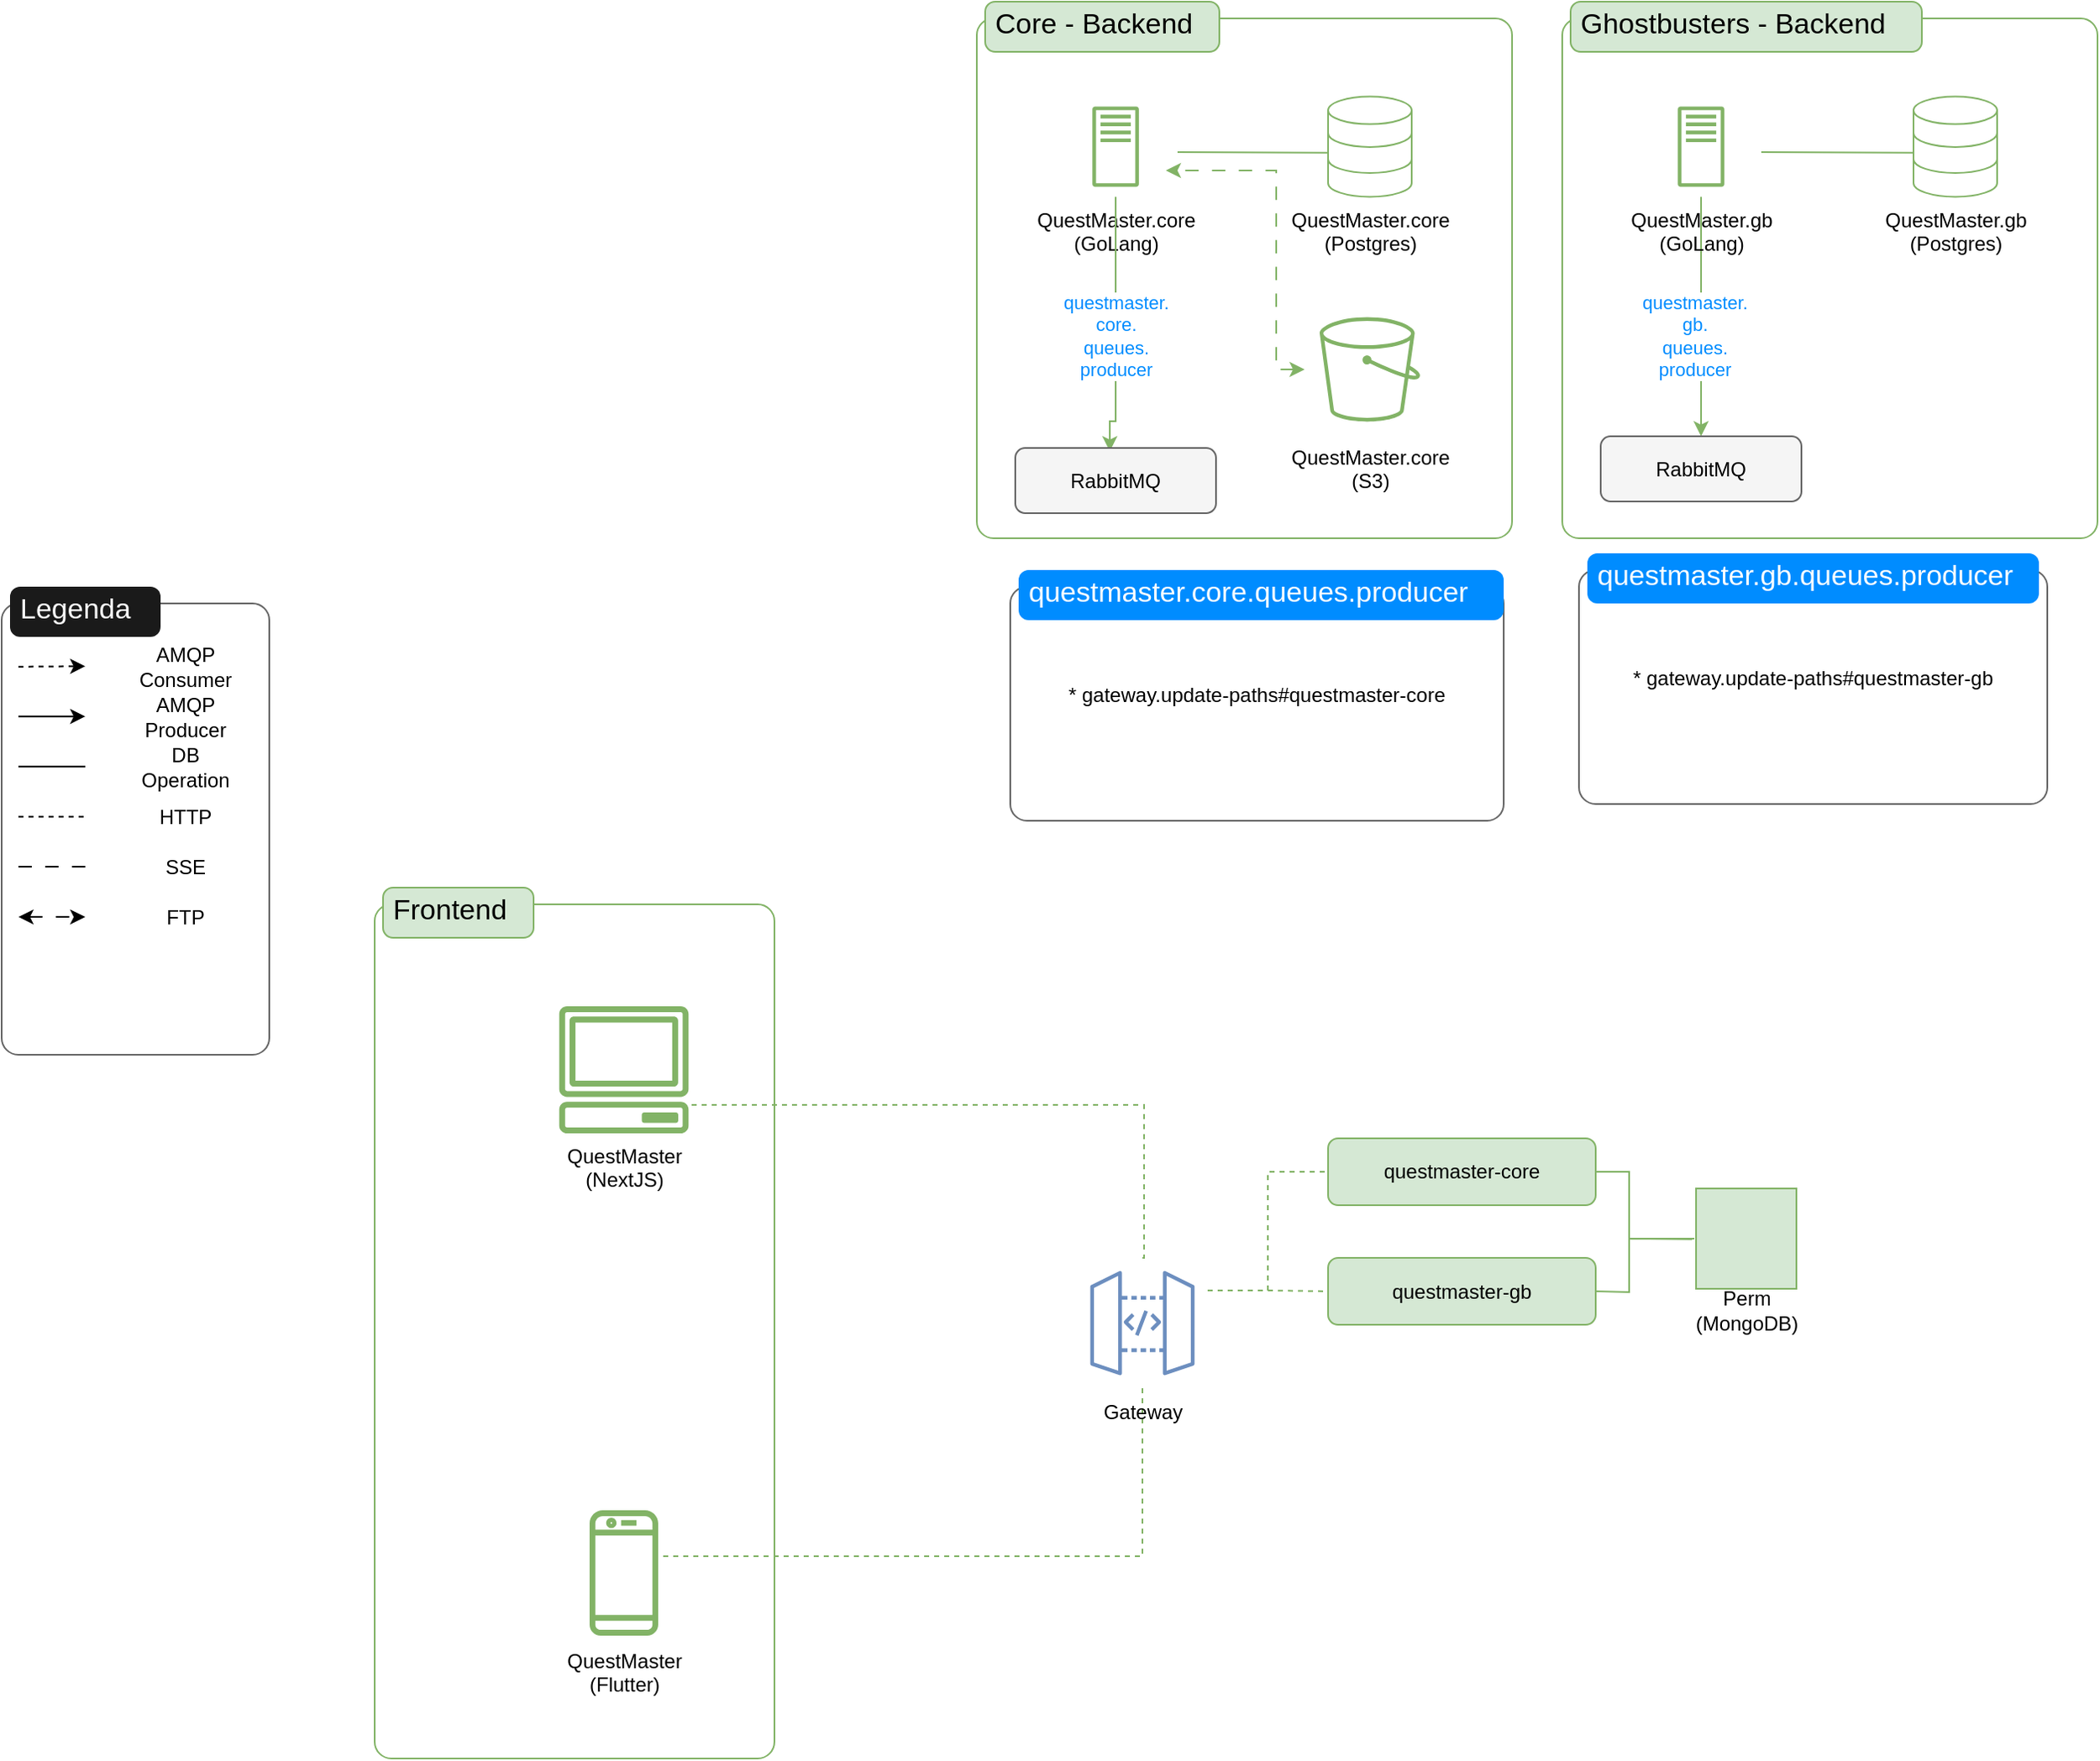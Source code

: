 <mxfile pages="5">
    <diagram name="QuestMaster" id="Zr9Mu1x7BS1uO5pi9p2t">
        <mxGraphModel dx="2041" dy="2085" grid="1" gridSize="10" guides="1" tooltips="1" connect="1" arrows="1" fold="1" page="1" pageScale="1" pageWidth="827" pageHeight="1169" math="0" shadow="0">
            <root>
                <mxCell id="0"/>
                <mxCell id="1" parent="0"/>
                <mxCell id="NDKNJlNoRjyeoKJYq4A4-3" value="" style="shape=mxgraph.mockup.containers.marginRect;rectMarginTop=10;strokeColor=#82b366;strokeWidth=1;dashed=0;rounded=1;arcSize=5;recursiveResize=0;html=1;whiteSpace=wrap;fillColor=none;" parent="1" vertex="1">
                    <mxGeometry x="-190" y="310" width="239" height="521" as="geometry"/>
                </mxCell>
                <mxCell id="NDKNJlNoRjyeoKJYq4A4-4" value="Frontend" style="shape=rect;strokeColor=#82b366;fillColor=#d5e8d4;strokeWidth=1;dashed=0;rounded=1;arcSize=20;fontSize=17;spacing=2;spacingTop=-2;align=left;autosize=1;spacingLeft=4;resizeWidth=0;resizeHeight=0;perimeter=none;html=1;whiteSpace=wrap;fontColor=#000000;" parent="NDKNJlNoRjyeoKJYq4A4-3" vertex="1">
                    <mxGeometry x="5" width="90" height="30" as="geometry"/>
                </mxCell>
                <mxCell id="NDKNJlNoRjyeoKJYq4A4-5" value="QuestMaster&lt;br&gt;(NextJS)" style="sketch=0;outlineConnect=0;fillColor=#82B366;strokeColor=#82b366;dashed=0;verticalLabelPosition=bottom;verticalAlign=top;align=center;html=1;fontSize=12;fontStyle=0;aspect=fixed;pointerEvents=1;shape=mxgraph.aws4.client;" parent="NDKNJlNoRjyeoKJYq4A4-3" vertex="1">
                    <mxGeometry x="110" y="71" width="78" height="76" as="geometry"/>
                </mxCell>
                <mxCell id="NDKNJlNoRjyeoKJYq4A4-6" value="QuestMaster&lt;br&gt;(Flutter)" style="sketch=0;outlineConnect=0;fillColor=#82B366;strokeColor=#82b366;dashed=0;verticalLabelPosition=bottom;verticalAlign=top;align=center;html=1;fontSize=12;fontStyle=0;aspect=fixed;pointerEvents=1;shape=mxgraph.aws4.mobile_client;" parent="NDKNJlNoRjyeoKJYq4A4-3" vertex="1">
                    <mxGeometry x="128.5" y="371" width="41" height="78" as="geometry"/>
                </mxCell>
                <mxCell id="NDKNJlNoRjyeoKJYq4A4-41" value="" style="shape=mxgraph.mockup.containers.marginRect;rectMarginTop=10;strokeColor=#666666;strokeWidth=1;dashed=0;rounded=1;arcSize=5;recursiveResize=0;html=1;whiteSpace=wrap;" parent="1" vertex="1">
                    <mxGeometry x="-413" y="130" width="160" height="280" as="geometry"/>
                </mxCell>
                <mxCell id="NDKNJlNoRjyeoKJYq4A4-42" value="Legenda" style="shape=rect;strokeColor=none;fillColor=#1A1A1A;strokeWidth=1;dashed=0;rounded=1;arcSize=20;fontColor=#ffffff;fontSize=17;spacing=2;spacingTop=-2;align=left;autosize=1;spacingLeft=4;resizeWidth=0;resizeHeight=0;perimeter=none;html=1;whiteSpace=wrap;" parent="NDKNJlNoRjyeoKJYq4A4-41" vertex="1">
                    <mxGeometry x="5" width="90" height="30" as="geometry"/>
                </mxCell>
                <mxCell id="NDKNJlNoRjyeoKJYq4A4-43" value="AMQP Consumer" style="text;html=1;strokeColor=none;fillColor=none;align=center;verticalAlign=middle;whiteSpace=wrap;rounded=0;" parent="NDKNJlNoRjyeoKJYq4A4-41" vertex="1">
                    <mxGeometry x="80" y="32.86" width="60" height="30" as="geometry"/>
                </mxCell>
                <mxCell id="NDKNJlNoRjyeoKJYq4A4-44" value="" style="endArrow=classic;html=1;rounded=0;endFill=1;" parent="NDKNJlNoRjyeoKJYq4A4-41" edge="1">
                    <mxGeometry width="50" height="50" relative="1" as="geometry">
                        <mxPoint x="10" y="77.58" as="sourcePoint"/>
                        <mxPoint x="50" y="77.58" as="targetPoint"/>
                    </mxGeometry>
                </mxCell>
                <mxCell id="NDKNJlNoRjyeoKJYq4A4-45" value="" style="endArrow=classic;dashed=1;html=1;rounded=0;endFill=1;" parent="NDKNJlNoRjyeoKJYq4A4-41" edge="1">
                    <mxGeometry width="50" height="50" relative="1" as="geometry">
                        <mxPoint x="10" y="47.87" as="sourcePoint"/>
                        <mxPoint x="50" y="47.58" as="targetPoint"/>
                    </mxGeometry>
                </mxCell>
                <mxCell id="NDKNJlNoRjyeoKJYq4A4-46" value="AMQP Producer" style="text;html=1;strokeColor=none;fillColor=none;align=center;verticalAlign=middle;whiteSpace=wrap;rounded=0;" parent="NDKNJlNoRjyeoKJYq4A4-41" vertex="1">
                    <mxGeometry x="80" y="62.86" width="60" height="30" as="geometry"/>
                </mxCell>
                <mxCell id="NDKNJlNoRjyeoKJYq4A4-47" value="DB Operation" style="text;html=1;strokeColor=none;fillColor=none;align=center;verticalAlign=middle;whiteSpace=wrap;rounded=0;" parent="NDKNJlNoRjyeoKJYq4A4-41" vertex="1">
                    <mxGeometry x="80" y="92.86" width="60" height="30" as="geometry"/>
                </mxCell>
                <mxCell id="NDKNJlNoRjyeoKJYq4A4-48" value="" style="endArrow=none;html=1;rounded=0;endFill=0;" parent="NDKNJlNoRjyeoKJYq4A4-41" edge="1">
                    <mxGeometry width="50" height="50" relative="1" as="geometry">
                        <mxPoint x="10" y="107.63" as="sourcePoint"/>
                        <mxPoint x="50" y="107.63" as="targetPoint"/>
                    </mxGeometry>
                </mxCell>
                <mxCell id="NDKNJlNoRjyeoKJYq4A4-49" value="HTTP" style="text;html=1;strokeColor=none;fillColor=none;align=center;verticalAlign=middle;whiteSpace=wrap;rounded=0;" parent="NDKNJlNoRjyeoKJYq4A4-41" vertex="1">
                    <mxGeometry x="80" y="122.86" width="60" height="30" as="geometry"/>
                </mxCell>
                <mxCell id="NDKNJlNoRjyeoKJYq4A4-50" value="" style="endArrow=none;html=1;rounded=0;endFill=0;dashed=1;" parent="NDKNJlNoRjyeoKJYq4A4-41" edge="1">
                    <mxGeometry width="50" height="50" relative="1" as="geometry">
                        <mxPoint x="10" y="137.64" as="sourcePoint"/>
                        <mxPoint x="50" y="137.64" as="targetPoint"/>
                    </mxGeometry>
                </mxCell>
                <mxCell id="NDKNJlNoRjyeoKJYq4A4-51" value="SSE" style="text;html=1;strokeColor=none;fillColor=none;align=center;verticalAlign=middle;whiteSpace=wrap;rounded=0;" parent="NDKNJlNoRjyeoKJYq4A4-41" vertex="1">
                    <mxGeometry x="80" y="152.86" width="60" height="30" as="geometry"/>
                </mxCell>
                <mxCell id="NDKNJlNoRjyeoKJYq4A4-52" value="" style="endArrow=none;html=1;rounded=0;endFill=0;dashed=1;dashPattern=8 8;" parent="NDKNJlNoRjyeoKJYq4A4-41" edge="1">
                    <mxGeometry width="50" height="50" relative="1" as="geometry">
                        <mxPoint x="10" y="167.56" as="sourcePoint"/>
                        <mxPoint x="50" y="167.56" as="targetPoint"/>
                    </mxGeometry>
                </mxCell>
                <mxCell id="NDKNJlNoRjyeoKJYq4A4-53" value="FTP" style="text;html=1;strokeColor=none;fillColor=none;align=center;verticalAlign=middle;whiteSpace=wrap;rounded=0;" parent="NDKNJlNoRjyeoKJYq4A4-41" vertex="1">
                    <mxGeometry x="80" y="182.86" width="60" height="30" as="geometry"/>
                </mxCell>
                <mxCell id="NDKNJlNoRjyeoKJYq4A4-54" value="" style="endArrow=classic;html=1;rounded=0;endFill=1;dashed=1;dashPattern=8 8;startArrow=classic;startFill=1;" parent="NDKNJlNoRjyeoKJYq4A4-41" edge="1">
                    <mxGeometry width="50" height="50" relative="1" as="geometry">
                        <mxPoint x="10" y="197.56" as="sourcePoint"/>
                        <mxPoint x="50" y="197.56" as="targetPoint"/>
                    </mxGeometry>
                </mxCell>
                <mxCell id="NDKNJlNoRjyeoKJYq4A4-56" style="edgeStyle=orthogonalEdgeStyle;rounded=0;orthogonalLoop=1;jettySize=auto;html=1;exitX=0.5;exitY=1;exitDx=0;exitDy=0;exitPerimeter=0;endArrow=none;endFill=0;dashed=1;fillColor=#d5e8d4;strokeColor=#82b366;" parent="1" source="NDKNJlNoRjyeoKJYq4A4-14" target="NDKNJlNoRjyeoKJYq4A4-6" edge="1">
                    <mxGeometry relative="1" as="geometry">
                        <Array as="points">
                            <mxPoint x="269" y="710"/>
                        </Array>
                    </mxGeometry>
                </mxCell>
                <mxCell id="NDKNJlNoRjyeoKJYq4A4-57" style="edgeStyle=orthogonalEdgeStyle;rounded=0;orthogonalLoop=1;jettySize=auto;html=1;exitX=0.5;exitY=0;exitDx=0;exitDy=0;exitPerimeter=0;endArrow=none;endFill=0;dashed=1;fillColor=#d5e8d4;strokeColor=#82b366;" parent="1" source="NDKNJlNoRjyeoKJYq4A4-14" target="NDKNJlNoRjyeoKJYq4A4-5" edge="1">
                    <mxGeometry relative="1" as="geometry">
                        <Array as="points">
                            <mxPoint x="270" y="532"/>
                            <mxPoint x="270" y="440"/>
                        </Array>
                    </mxGeometry>
                </mxCell>
                <mxCell id="NDKNJlNoRjyeoKJYq4A4-58" value="&lt;font style=&quot;font-size: 12px;&quot;&gt;* gateway.update-paths#questmaster-core&lt;/font&gt;&lt;span style=&quot;background-color: rgb(255, 255, 255);&quot;&gt;&lt;br&gt;&lt;/span&gt;" style="shape=mxgraph.mockup.containers.marginRect;rectMarginTop=10;strokeColor=#666666;strokeWidth=1;dashed=0;rounded=1;arcSize=5;recursiveResize=0;html=1;whiteSpace=wrap;" parent="1" vertex="1">
                    <mxGeometry x="190" y="120" width="295" height="150" as="geometry"/>
                </mxCell>
                <mxCell id="NDKNJlNoRjyeoKJYq4A4-59" value="questmaster.core.queues.producer" style="shape=rect;strokeColor=none;fillColor=#008cff;strokeWidth=1;dashed=0;rounded=1;arcSize=20;fontColor=#ffffff;fontSize=17;spacing=2;spacingTop=-2;align=left;autosize=1;spacingLeft=4;resizeWidth=0;resizeHeight=0;perimeter=none;html=1;whiteSpace=wrap;" parent="NDKNJlNoRjyeoKJYq4A4-58" vertex="1">
                    <mxGeometry x="5" width="290" height="30" as="geometry"/>
                </mxCell>
                <mxCell id="NDKNJlNoRjyeoKJYq4A4-15" value="" style="shape=mxgraph.mockup.containers.marginRect;rectMarginTop=10;strokeColor=#82B366;strokeWidth=1;dashed=0;rounded=1;arcSize=5;recursiveResize=0;html=1;whiteSpace=wrap;fillColor=none;" parent="1" vertex="1">
                    <mxGeometry x="170" y="-220" width="320" height="321" as="geometry"/>
                </mxCell>
                <mxCell id="NDKNJlNoRjyeoKJYq4A4-16" value="&lt;font color=&quot;#000000&quot;&gt;Core - Backend&lt;/font&gt;" style="shape=rect;strokeColor=#82b366;fillColor=#d5e8d4;strokeWidth=1;dashed=0;rounded=1;arcSize=20;fontSize=17;spacing=2;spacingTop=-2;align=left;autosize=1;spacingLeft=4;resizeWidth=0;resizeHeight=0;perimeter=none;html=1;whiteSpace=wrap;" parent="NDKNJlNoRjyeoKJYq4A4-15" vertex="1">
                    <mxGeometry x="5" width="140" height="30" as="geometry"/>
                </mxCell>
                <mxCell id="NDKNJlNoRjyeoKJYq4A4-17" value="QuestMaster.core&lt;br&gt;(GoLang)" style="sketch=0;outlineConnect=0;strokeColor=#82b366;fillColor=none;dashed=0;verticalLabelPosition=bottom;verticalAlign=top;align=center;html=1;fontSize=12;fontStyle=0;aspect=fixed;shape=mxgraph.aws4.resourceIcon;resIcon=mxgraph.aws4.traditional_server;" parent="NDKNJlNoRjyeoKJYq4A4-15" vertex="1">
                    <mxGeometry x="53" y="56.75" width="60" height="60" as="geometry"/>
                </mxCell>
                <mxCell id="NDKNJlNoRjyeoKJYq4A4-18" value="&lt;span style=&quot;&quot;&gt;QuestMaster.core&lt;br&gt;(Postgres)&lt;/span&gt;" style="html=1;verticalLabelPosition=bottom;align=center;labelBackgroundColor=none;verticalAlign=top;strokeWidth=1;strokeColor=#82b366;shadow=0;dashed=0;shape=mxgraph.ios7.icons.data;fillColor=none;" parent="NDKNJlNoRjyeoKJYq4A4-15" vertex="1">
                    <mxGeometry x="210" y="56.75" width="50" height="60" as="geometry"/>
                </mxCell>
                <mxCell id="NDKNJlNoRjyeoKJYq4A4-19" value="" style="endArrow=none;html=1;rounded=0;entryX=-0.006;entryY=0.561;entryDx=0;entryDy=0;entryPerimeter=0;strokeColor=#82B366;endFill=0;" parent="NDKNJlNoRjyeoKJYq4A4-15" target="NDKNJlNoRjyeoKJYq4A4-18" edge="1">
                    <mxGeometry width="50" height="50" relative="1" as="geometry">
                        <mxPoint x="120" y="90" as="sourcePoint"/>
                        <mxPoint x="-190" y="-89.25" as="targetPoint"/>
                    </mxGeometry>
                </mxCell>
                <mxCell id="NDKNJlNoRjyeoKJYq4A4-20" style="edgeStyle=orthogonalEdgeStyle;rounded=0;orthogonalLoop=1;jettySize=auto;html=1;startArrow=classic;startFill=1;endArrow=none;endFill=0;fillColor=#d5e8d4;strokeColor=#82b366;exitX=0.471;exitY=0.051;exitDx=0;exitDy=0;exitPerimeter=0;labelBackgroundColor=none;" parent="NDKNJlNoRjyeoKJYq4A4-15" source="NDKNJlNoRjyeoKJYq4A4-24" target="NDKNJlNoRjyeoKJYq4A4-17" edge="1">
                    <mxGeometry relative="1" as="geometry">
                        <Array as="points">
                            <mxPoint x="80" y="251"/>
                            <mxPoint x="83" y="251"/>
                        </Array>
                        <mxPoint x="79" y="261" as="sourcePoint"/>
                    </mxGeometry>
                </mxCell>
                <mxCell id="NDKNJlNoRjyeoKJYq4A4-21" value="questmaster.&lt;br&gt;core.&lt;br&gt;queues.&lt;br&gt;producer" style="edgeLabel;html=1;align=center;verticalAlign=middle;resizable=0;points=[];fontColor=#008CFF;" parent="NDKNJlNoRjyeoKJYq4A4-20" vertex="1" connectable="0">
                    <mxGeometry x="-0.206" y="1" relative="1" as="geometry">
                        <mxPoint x="1" y="-11" as="offset"/>
                    </mxGeometry>
                </mxCell>
                <mxCell id="NDKNJlNoRjyeoKJYq4A4-24" value="&lt;font&gt;RabbitMQ&lt;/font&gt;" style="rounded=1;whiteSpace=wrap;html=1;fillColor=#f5f5f5;fontColor=#000000;strokeColor=#666666;" parent="NDKNJlNoRjyeoKJYq4A4-15" vertex="1">
                    <mxGeometry x="23" y="267" width="120" height="39" as="geometry"/>
                </mxCell>
                <mxCell id="NDKNJlNoRjyeoKJYq4A4-25" style="edgeStyle=orthogonalEdgeStyle;rounded=0;orthogonalLoop=1;jettySize=auto;html=1;exitX=0;exitY=0.5;exitDx=0;exitDy=0;exitPerimeter=0;endArrow=classic;endFill=1;dashed=1;dashPattern=8 8;fillColor=#d5e8d4;strokeColor=#82b366;startArrow=classic;startFill=1;" parent="NDKNJlNoRjyeoKJYq4A4-15" source="NDKNJlNoRjyeoKJYq4A4-26" target="NDKNJlNoRjyeoKJYq4A4-17" edge="1">
                    <mxGeometry relative="1" as="geometry">
                        <Array as="points">
                            <mxPoint x="179" y="220"/>
                            <mxPoint x="179" y="101"/>
                        </Array>
                    </mxGeometry>
                </mxCell>
                <mxCell id="NDKNJlNoRjyeoKJYq4A4-26" value="QuestMaster.core&lt;br&gt;(S3)" style="sketch=0;points=[[0,0,0],[0.25,0,0],[0.5,0,0],[0.75,0,0],[1,0,0],[0,1,0],[0.25,1,0],[0.5,1,0],[0.75,1,0],[1,1,0],[0,0.25,0],[0,0.5,0],[0,0.75,0],[1,0.25,0],[1,0.5,0],[1,0.75,0]];outlineConnect=0;gradientDirection=north;fillColor=none;strokeColor=#82b366;dashed=0;verticalLabelPosition=bottom;verticalAlign=top;align=center;html=1;fontSize=12;fontStyle=0;aspect=fixed;shape=mxgraph.aws4.resourceIcon;resIcon=mxgraph.aws4.s3;" parent="NDKNJlNoRjyeoKJYq4A4-15" vertex="1">
                    <mxGeometry x="196" y="181" width="78" height="78" as="geometry"/>
                </mxCell>
                <mxCell id="NDKNJlNoRjyeoKJYq4A4-36" value="" style="shape=mxgraph.mockup.containers.marginRect;rectMarginTop=10;strokeColor=#82b366;strokeWidth=1;dashed=0;rounded=1;arcSize=5;recursiveResize=0;html=1;whiteSpace=wrap;fillColor=none;fontColor=#000000;" parent="1" vertex="1">
                    <mxGeometry x="520" y="-220" width="320" height="321" as="geometry"/>
                </mxCell>
                <mxCell id="NDKNJlNoRjyeoKJYq4A4-37" value="&lt;font color=&quot;#000000&quot;&gt;Ghostbusters - Backend&lt;/font&gt;" style="shape=rect;strokeColor=#82b366;fillColor=#d5e8d4;strokeWidth=1;dashed=0;rounded=1;arcSize=20;fontSize=17;spacing=2;spacingTop=-2;align=left;autosize=1;spacingLeft=4;resizeWidth=0;resizeHeight=0;perimeter=none;html=1;whiteSpace=wrap;" parent="NDKNJlNoRjyeoKJYq4A4-36" vertex="1">
                    <mxGeometry x="5" width="210" height="30" as="geometry"/>
                </mxCell>
                <mxCell id="2AUHlmePdOUDf5InrmAv-10" style="edgeStyle=orthogonalEdgeStyle;rounded=0;orthogonalLoop=1;jettySize=auto;html=1;entryX=0.5;entryY=0;entryDx=0;entryDy=0;fillColor=#d5e8d4;strokeColor=#82b366;labelBackgroundColor=none;" parent="NDKNJlNoRjyeoKJYq4A4-36" source="NDKNJlNoRjyeoKJYq4A4-38" target="2AUHlmePdOUDf5InrmAv-9" edge="1">
                    <mxGeometry relative="1" as="geometry"/>
                </mxCell>
                <mxCell id="NDKNJlNoRjyeoKJYq4A4-38" value="QuestMaster.gb&lt;br&gt;(GoLang)" style="sketch=0;outlineConnect=0;strokeColor=#82b366;fillColor=none;dashed=0;verticalLabelPosition=bottom;verticalAlign=top;align=center;html=1;fontSize=12;fontStyle=0;aspect=fixed;shape=mxgraph.aws4.resourceIcon;resIcon=mxgraph.aws4.traditional_server;" parent="NDKNJlNoRjyeoKJYq4A4-36" vertex="1">
                    <mxGeometry x="53" y="56.75" width="60" height="60" as="geometry"/>
                </mxCell>
                <mxCell id="NDKNJlNoRjyeoKJYq4A4-39" value="QuestMaster.gb&lt;br&gt;(Postgres)" style="html=1;verticalLabelPosition=bottom;align=center;labelBackgroundColor=none;verticalAlign=top;strokeWidth=1;strokeColor=#82b366;shadow=0;dashed=0;shape=mxgraph.ios7.icons.data;fillColor=none;" parent="NDKNJlNoRjyeoKJYq4A4-36" vertex="1">
                    <mxGeometry x="210" y="56.75" width="50" height="60" as="geometry"/>
                </mxCell>
                <mxCell id="NDKNJlNoRjyeoKJYq4A4-40" value="" style="endArrow=none;html=1;rounded=0;entryX=-0.006;entryY=0.561;entryDx=0;entryDy=0;entryPerimeter=0;strokeColor=#82B366;endFill=0;" parent="NDKNJlNoRjyeoKJYq4A4-36" target="NDKNJlNoRjyeoKJYq4A4-39" edge="1">
                    <mxGeometry width="50" height="50" relative="1" as="geometry">
                        <mxPoint x="119" y="90" as="sourcePoint"/>
                        <mxPoint x="-190" y="-89.25" as="targetPoint"/>
                    </mxGeometry>
                </mxCell>
                <mxCell id="2AUHlmePdOUDf5InrmAv-9" value="&lt;font&gt;RabbitMQ&lt;/font&gt;" style="rounded=1;whiteSpace=wrap;html=1;fillColor=#f5f5f5;labelBackgroundColor=none;fontColor=#000000;strokeColor=#666666;" parent="NDKNJlNoRjyeoKJYq4A4-36" vertex="1">
                    <mxGeometry x="23" y="260" width="120" height="39" as="geometry"/>
                </mxCell>
                <mxCell id="2AUHlmePdOUDf5InrmAv-11" value="questmaster.&lt;br&gt;gb.&lt;br&gt;queues.&lt;br&gt;producer" style="edgeLabel;html=1;align=center;verticalAlign=middle;resizable=0;points=[];fontColor=#008CFF;" parent="NDKNJlNoRjyeoKJYq4A4-36" vertex="1" connectable="0">
                    <mxGeometry x="89.997" y="189.998" as="geometry">
                        <mxPoint x="-11" y="10" as="offset"/>
                    </mxGeometry>
                </mxCell>
                <mxCell id="NDKNJlNoRjyeoKJYq4A4-14" value="Gateway" style="sketch=0;points=[[0,0,0],[0.25,0,0],[0.5,0,0],[0.75,0,0],[1,0,0],[0,1,0],[0.25,1,0],[0.5,1,0],[0.75,1,0],[1,1,0],[0,0.25,0],[0,0.5,0],[0,0.75,0],[1,0.25,0],[1,0.5,0],[1,0.75,0]];outlineConnect=0;gradientDirection=north;fillColor=none;strokeColor=#6c8ebf;dashed=0;verticalLabelPosition=bottom;verticalAlign=top;align=center;html=1;fontSize=12;fontStyle=0;aspect=fixed;shape=mxgraph.aws4.resourceIcon;resIcon=mxgraph.aws4.api_gateway;" parent="1" vertex="1">
                    <mxGeometry x="230" y="531.5" width="78" height="78" as="geometry"/>
                </mxCell>
                <mxCell id="2AUHlmePdOUDf5InrmAv-1" value="&lt;font&gt;questmaster-core&lt;/font&gt;" style="rounded=1;whiteSpace=wrap;html=1;fillColor=#d5e8d4;strokeColor=#82b366;fontColor=#000000;" parent="1" vertex="1">
                    <mxGeometry x="380" y="460" width="160" height="40" as="geometry"/>
                </mxCell>
                <mxCell id="2AUHlmePdOUDf5InrmAv-2" value="&lt;font&gt;questmaster-gb&lt;/font&gt;" style="rounded=1;whiteSpace=wrap;html=1;fillColor=#d5e8d4;strokeColor=#82b366;fontColor=#000000;" parent="1" vertex="1">
                    <mxGeometry x="380" y="531.5" width="160" height="40" as="geometry"/>
                </mxCell>
                <mxCell id="2AUHlmePdOUDf5InrmAv-5" style="edgeStyle=orthogonalEdgeStyle;rounded=0;orthogonalLoop=1;jettySize=auto;html=1;exitX=1;exitY=0.25;exitDx=0;exitDy=0;exitPerimeter=0;entryX=0;entryY=0.5;entryDx=0;entryDy=0;endArrow=none;endFill=0;dashed=1;fillColor=#d5e8d4;strokeColor=#82b366;" parent="1" source="NDKNJlNoRjyeoKJYq4A4-14" target="2AUHlmePdOUDf5InrmAv-2" edge="1">
                    <mxGeometry relative="1" as="geometry">
                        <mxPoint x="318" y="600" as="sourcePoint"/>
                        <mxPoint x="390" y="660" as="targetPoint"/>
                    </mxGeometry>
                </mxCell>
                <mxCell id="2AUHlmePdOUDf5InrmAv-6" style="edgeStyle=orthogonalEdgeStyle;rounded=0;orthogonalLoop=1;jettySize=auto;html=1;exitX=1;exitY=0.25;exitDx=0;exitDy=0;exitPerimeter=0;entryX=0;entryY=0.5;entryDx=0;entryDy=0;endArrow=none;endFill=0;dashed=1;fillColor=#d5e8d4;strokeColor=#82b366;" parent="1" source="NDKNJlNoRjyeoKJYq4A4-14" target="2AUHlmePdOUDf5InrmAv-1" edge="1">
                    <mxGeometry relative="1" as="geometry">
                        <mxPoint x="290" y="480" as="sourcePoint"/>
                        <mxPoint x="362" y="540" as="targetPoint"/>
                    </mxGeometry>
                </mxCell>
                <mxCell id="2AUHlmePdOUDf5InrmAv-12" value="&lt;font style=&quot;font-size: 12px;&quot;&gt;* gateway.update-paths#questmaster-gb&lt;/font&gt;&lt;span style=&quot;background-color: rgb(255, 255, 255);&quot;&gt;&lt;br&gt;&lt;/span&gt;" style="shape=mxgraph.mockup.containers.marginRect;rectMarginTop=10;strokeColor=#666666;strokeWidth=1;dashed=0;rounded=1;arcSize=5;recursiveResize=0;html=1;whiteSpace=wrap;" parent="1" vertex="1">
                    <mxGeometry x="530" y="110" width="280" height="150" as="geometry"/>
                </mxCell>
                <mxCell id="2AUHlmePdOUDf5InrmAv-13" value="questmaster.gb.queues.producer" style="shape=rect;strokeColor=none;fillColor=#008cff;strokeWidth=1;dashed=0;rounded=1;arcSize=20;fontColor=#ffffff;fontSize=17;spacing=2;spacingTop=-2;align=left;autosize=1;spacingLeft=4;resizeWidth=0;resizeHeight=0;perimeter=none;html=1;whiteSpace=wrap;" parent="2AUHlmePdOUDf5InrmAv-12" vertex="1">
                    <mxGeometry x="5" width="270" height="30" as="geometry"/>
                </mxCell>
                <mxCell id="2" value="&lt;div&gt;&lt;br&gt;&lt;/div&gt;" style="points=[];aspect=fixed;html=1;align=center;shadow=0;dashed=0;fillColor=#d5e8d4;strokeColor=#82b366;shape=mxgraph.alibaba_cloud.mongodb;" vertex="1" parent="1">
                    <mxGeometry x="600" y="490" width="60" height="60" as="geometry"/>
                </mxCell>
                <mxCell id="5" value="" style="endArrow=none;html=1;rounded=0;entryX=-0.017;entryY=0.5;entryDx=0;entryDy=0;entryPerimeter=0;strokeColor=#82B366;endFill=0;exitX=1;exitY=0.5;exitDx=0;exitDy=0;" edge="1" parent="1" source="2AUHlmePdOUDf5InrmAv-1" target="2">
                    <mxGeometry width="50" height="50" relative="1" as="geometry">
                        <mxPoint x="520" y="500" as="sourcePoint"/>
                        <mxPoint x="610" y="500" as="targetPoint"/>
                        <Array as="points">
                            <mxPoint x="560" y="480"/>
                            <mxPoint x="560" y="520"/>
                        </Array>
                    </mxGeometry>
                </mxCell>
                <mxCell id="6" value="Perm&lt;br&gt;(MongoDB)" style="text;html=1;align=center;verticalAlign=middle;resizable=0;points=[];autosize=1;strokeColor=none;fillColor=none;" vertex="1" parent="1">
                    <mxGeometry x="590" y="543" width="80" height="40" as="geometry"/>
                </mxCell>
                <mxCell id="7" value="" style="endArrow=none;html=1;rounded=0;entryX=-0.039;entryY=0.506;entryDx=0;entryDy=0;entryPerimeter=0;strokeColor=#82B366;endFill=0;exitX=1;exitY=0.5;exitDx=0;exitDy=0;" edge="1" parent="1" source="2AUHlmePdOUDf5InrmAv-2" target="2">
                    <mxGeometry width="50" height="50" relative="1" as="geometry">
                        <mxPoint x="550" y="490" as="sourcePoint"/>
                        <mxPoint x="609" y="530" as="targetPoint"/>
                        <Array as="points">
                            <mxPoint x="560" y="552"/>
                            <mxPoint x="560" y="520"/>
                        </Array>
                    </mxGeometry>
                </mxCell>
            </root>
        </mxGraphModel>
    </diagram>
    <diagram id="7vMCxM0FD99wKMKeCapM" name="Architecture">
        <mxGraphModel dx="1859" dy="1559" grid="1" gridSize="10" guides="1" tooltips="1" connect="1" arrows="1" fold="1" page="1" pageScale="1" pageWidth="827" pageHeight="1169" math="0" shadow="0">
            <root>
                <mxCell id="0"/>
                <mxCell id="1" parent="0"/>
                <mxCell id="BPYx0bBdcd-dDfbh-tsO-1" value="" style="shape=mxgraph.mockup.containers.marginRect;rectMarginTop=10;strokeColor=#6c8ebf;strokeWidth=1;dashed=0;rounded=1;arcSize=5;recursiveResize=0;html=1;whiteSpace=wrap;fillColor=none;fontColor=#000000;" parent="1" vertex="1">
                    <mxGeometry x="-310" y="-480" width="490" height="160" as="geometry"/>
                </mxCell>
                <mxCell id="BPYx0bBdcd-dDfbh-tsO-2" value="Gateway" style="shape=rect;strokeColor=#6c8ebf;fillColor=#dae8fc;strokeWidth=1;dashed=0;rounded=1;arcSize=20;fontSize=17;spacing=2;spacingTop=-2;align=left;autosize=1;spacingLeft=4;resizeWidth=0;resizeHeight=0;perimeter=none;html=1;whiteSpace=wrap;fontColor=#000000;" parent="BPYx0bBdcd-dDfbh-tsO-1" vertex="1">
                    <mxGeometry x="5" width="90" height="30" as="geometry"/>
                </mxCell>
                <mxCell id="BPYx0bBdcd-dDfbh-tsO-3" style="edgeStyle=orthogonalEdgeStyle;rounded=0;orthogonalLoop=1;jettySize=auto;html=1;dashed=1;fillColor=#dae8fc;strokeColor=#6c8ebf;endArrow=none;endFill=0;" parent="BPYx0bBdcd-dDfbh-tsO-1" source="BPYx0bBdcd-dDfbh-tsO-4" target="BPYx0bBdcd-dDfbh-tsO-7" edge="1">
                    <mxGeometry relative="1" as="geometry"/>
                </mxCell>
                <mxCell id="BPYx0bBdcd-dDfbh-tsO-4" value="Gateway&lt;br&gt;(Spring Cloud)" style="sketch=0;outlineConnect=0;strokeColor=#6c8ebf;fillColor=none;dashed=0;verticalLabelPosition=bottom;verticalAlign=top;align=center;html=1;fontSize=12;fontStyle=0;aspect=fixed;shape=mxgraph.aws4.resourceIcon;resIcon=mxgraph.aws4.traditional_server;" parent="BPYx0bBdcd-dDfbh-tsO-1" vertex="1">
                    <mxGeometry x="220" y="39.38" width="60" height="60" as="geometry"/>
                </mxCell>
                <mxCell id="BPYx0bBdcd-dDfbh-tsO-5" value="Gateway&lt;br&gt;(MongoDB)" style="html=1;verticalLabelPosition=bottom;align=center;labelBackgroundColor=none;verticalAlign=top;strokeWidth=1;strokeColor=#6c8ebf;shadow=0;dashed=0;shape=mxgraph.ios7.icons.data;fillColor=none;" parent="BPYx0bBdcd-dDfbh-tsO-1" vertex="1">
                    <mxGeometry x="377" y="39.38" width="50" height="60" as="geometry"/>
                </mxCell>
                <mxCell id="BPYx0bBdcd-dDfbh-tsO-6" value="" style="endArrow=none;html=1;rounded=0;entryX=-0.006;entryY=0.561;entryDx=0;entryDy=0;entryPerimeter=0;strokeColor=#6c8ebf;endFill=0;fillColor=#dae8fc;" parent="BPYx0bBdcd-dDfbh-tsO-1" source="BPYx0bBdcd-dDfbh-tsO-4" target="BPYx0bBdcd-dDfbh-tsO-5" edge="1">
                    <mxGeometry width="50" height="50" relative="1" as="geometry">
                        <mxPoint x="119" y="90" as="sourcePoint"/>
                        <mxPoint x="-190" y="-89.25" as="targetPoint"/>
                    </mxGeometry>
                </mxCell>
                <mxCell id="BPYx0bBdcd-dDfbh-tsO-7" value="&lt;font&gt;Auth&lt;/font&gt;" style="rounded=1;whiteSpace=wrap;html=1;fillColor=#f8cecc;strokeColor=#b85450;fontColor=#000000;" parent="BPYx0bBdcd-dDfbh-tsO-1" vertex="1">
                    <mxGeometry x="30" y="59.38" width="160" height="40" as="geometry"/>
                </mxCell>
                <mxCell id="LJt8tY1Ed8zg2MhZz7pU-1" value="" style="shape=mxgraph.mockup.containers.marginRect;rectMarginTop=10;strokeColor=#666666;strokeWidth=1;dashed=0;rounded=1;arcSize=5;recursiveResize=0;html=1;whiteSpace=wrap;" parent="1" vertex="1">
                    <mxGeometry x="20" y="-700" width="160" height="200" as="geometry"/>
                </mxCell>
                <mxCell id="LJt8tY1Ed8zg2MhZz7pU-2" value="Legenda" style="shape=rect;strokeColor=none;fillColor=#1A1A1A;strokeWidth=1;dashed=0;rounded=1;arcSize=20;fontColor=#ffffff;fontSize=17;spacing=2;spacingTop=-2;align=left;autosize=1;spacingLeft=4;resizeWidth=0;resizeHeight=0;perimeter=none;html=1;whiteSpace=wrap;" parent="LJt8tY1Ed8zg2MhZz7pU-1" vertex="1">
                    <mxGeometry x="5" width="90" height="30" as="geometry"/>
                </mxCell>
                <mxCell id="LJt8tY1Ed8zg2MhZz7pU-3" value="HTTP" style="text;html=1;strokeColor=none;fillColor=none;align=center;verticalAlign=middle;whiteSpace=wrap;rounded=0;" parent="LJt8tY1Ed8zg2MhZz7pU-1" vertex="1">
                    <mxGeometry x="80" y="32.86" width="60" height="30" as="geometry"/>
                </mxCell>
                <mxCell id="LJt8tY1Ed8zg2MhZz7pU-4" value="" style="endArrow=none;dashed=1;html=1;rounded=0;endFill=0;" parent="LJt8tY1Ed8zg2MhZz7pU-1" edge="1">
                    <mxGeometry width="50" height="50" relative="1" as="geometry">
                        <mxPoint x="10" y="47.87" as="sourcePoint"/>
                        <mxPoint x="50" y="47.58" as="targetPoint"/>
                    </mxGeometry>
                </mxCell>
                <mxCell id="LJt8tY1Ed8zg2MhZz7pU-5" value="AMQP Consumer" style="text;html=1;strokeColor=none;fillColor=none;align=center;verticalAlign=middle;whiteSpace=wrap;rounded=0;" parent="LJt8tY1Ed8zg2MhZz7pU-1" vertex="1">
                    <mxGeometry x="81" y="62.86" width="59" height="30" as="geometry"/>
                </mxCell>
                <mxCell id="LJt8tY1Ed8zg2MhZz7pU-7" value="" style="endArrow=classic;dashed=1;html=1;rounded=0;endFill=1;" parent="LJt8tY1Ed8zg2MhZz7pU-1" edge="1">
                    <mxGeometry width="50" height="50" relative="1" as="geometry">
                        <mxPoint x="10" y="77.87" as="sourcePoint"/>
                        <mxPoint x="50" y="77.58" as="targetPoint"/>
                    </mxGeometry>
                </mxCell>
                <mxCell id="LJt8tY1Ed8zg2MhZz7pU-9" value="DB Operation" style="text;html=1;strokeColor=none;fillColor=none;align=center;verticalAlign=middle;whiteSpace=wrap;rounded=0;" parent="LJt8tY1Ed8zg2MhZz7pU-1" vertex="1">
                    <mxGeometry x="80" y="100.0" width="60" height="30" as="geometry"/>
                </mxCell>
                <mxCell id="LJt8tY1Ed8zg2MhZz7pU-10" value="" style="endArrow=none;html=1;rounded=0;endFill=0;" parent="LJt8tY1Ed8zg2MhZz7pU-1" edge="1">
                    <mxGeometry width="50" height="50" relative="1" as="geometry">
                        <mxPoint x="10" y="114.77" as="sourcePoint"/>
                        <mxPoint x="50" y="114.77" as="targetPoint"/>
                    </mxGeometry>
                </mxCell>
                <mxCell id="-nVI5PCrwNvzI0b6BlUl-1" value="&lt;span style=&quot;font-size: 12px; text-wrap: wrap;&quot;&gt;gateway.consumer.queues&lt;/span&gt;" style="edgeLabel;html=1;align=center;verticalAlign=middle;resizable=0;points=[];fontColor=#008CFF;" parent="1" vertex="1" connectable="0">
                    <mxGeometry x="51.997" y="-290.002" as="geometry"/>
                </mxCell>
                <mxCell id="-nVI5PCrwNvzI0b6BlUl-2" value="&lt;font&gt;RabbitMQ&lt;/font&gt;" style="rounded=1;whiteSpace=wrap;html=1;fillColor=#f5f5f5;labelBackgroundColor=none;fontColor=#000000;strokeColor=#666666;" parent="1" vertex="1">
                    <mxGeometry x="-8" y="-240" width="120" height="39" as="geometry"/>
                </mxCell>
                <mxCell id="-nVI5PCrwNvzI0b6BlUl-3" style="edgeStyle=orthogonalEdgeStyle;rounded=0;orthogonalLoop=1;jettySize=auto;html=1;exitX=0.5;exitY=0;exitDx=0;exitDy=0;fillColor=#d5e8d4;strokeColor=#6C8EBF;dashed=1;labelBackgroundColor=none;" parent="1" source="-nVI5PCrwNvzI0b6BlUl-2" target="BPYx0bBdcd-dDfbh-tsO-4" edge="1">
                    <mxGeometry relative="1" as="geometry">
                        <mxPoint x="-60" y="-350" as="targetPoint"/>
                    </mxGeometry>
                </mxCell>
                <mxCell id="BL6Dj_J6O4QbiLzmXJ7D-1" value="* gateway.rpgtracker.update-paths" style="shape=mxgraph.mockup.containers.marginRect;rectMarginTop=10;strokeColor=#666666;strokeWidth=1;dashed=0;rounded=1;arcSize=5;recursiveResize=0;html=1;whiteSpace=wrap;" parent="1" vertex="1">
                    <mxGeometry x="-300" y="-690" width="280" height="150" as="geometry"/>
                </mxCell>
                <mxCell id="BL6Dj_J6O4QbiLzmXJ7D-2" value="gateway.consumer.queues" style="shape=rect;strokeColor=none;fillColor=#008cff;strokeWidth=1;dashed=0;rounded=1;arcSize=20;fontColor=#ffffff;fontSize=17;spacing=2;spacingTop=-2;align=left;autosize=1;spacingLeft=4;resizeWidth=0;resizeHeight=0;perimeter=none;html=1;whiteSpace=wrap;" parent="BL6Dj_J6O4QbiLzmXJ7D-1" vertex="1">
                    <mxGeometry x="5" width="230" height="30" as="geometry"/>
                </mxCell>
            </root>
        </mxGraphModel>
    </diagram>
    <diagram name="Authentication" id="ZxwVxWVgj-U5EuUBiGUK">
        <mxGraphModel dx="2041" dy="459" grid="1" gridSize="10" guides="1" tooltips="1" connect="1" arrows="1" fold="1" page="1" pageScale="1" pageWidth="827" pageHeight="1169" math="0" shadow="0">
            <root>
                <mxCell id="0"/>
                <mxCell id="1" parent="0"/>
                <mxCell id="T0Fhj5cfvRY_HUF9pI5w-3" style="edgeStyle=orthogonalEdgeStyle;rounded=0;orthogonalLoop=1;jettySize=auto;html=1;endArrow=none;endFill=0;strokeColor=#B85450;" parent="1" source="DsKIMMz6vPRUTK9jqGll-3" target="9tB2ejEf08yy2oIdqSag-1" edge="1">
                    <mxGeometry relative="1" as="geometry"/>
                </mxCell>
                <mxCell id="DsKIMMz6vPRUTK9jqGll-3" value="Authentication server&lt;br&gt;(keycloak)" style="sketch=0;outlineConnect=0;strokeColor=#B85450;fillColor=none;dashed=0;verticalLabelPosition=bottom;verticalAlign=top;align=center;html=1;fontSize=12;fontStyle=0;aspect=fixed;shape=mxgraph.aws4.resourceIcon;resIcon=mxgraph.aws4.traditional_server;" parent="1" vertex="1">
                    <mxGeometry x="-450" y="550" width="60" height="60" as="geometry"/>
                </mxCell>
                <mxCell id="_N_iEStM1iiUSwOSpggO-1" value="" style="shape=mxgraph.mockup.containers.marginRect;rectMarginTop=10;strokeColor=#666666;strokeWidth=1;dashed=0;rounded=1;arcSize=5;recursiveResize=0;html=1;whiteSpace=wrap;" parent="1" vertex="1">
                    <mxGeometry x="-200" y="320" width="160" height="200" as="geometry"/>
                </mxCell>
                <mxCell id="_N_iEStM1iiUSwOSpggO-2" value="Legenda" style="shape=rect;strokeColor=none;fillColor=#1A1A1A;strokeWidth=1;dashed=0;rounded=1;arcSize=20;fontColor=#ffffff;fontSize=17;spacing=2;spacingTop=-2;align=left;autosize=1;spacingLeft=4;resizeWidth=0;resizeHeight=0;perimeter=none;html=1;whiteSpace=wrap;" parent="_N_iEStM1iiUSwOSpggO-1" vertex="1">
                    <mxGeometry x="5" width="90" height="30" as="geometry"/>
                </mxCell>
                <mxCell id="_N_iEStM1iiUSwOSpggO-3" value="HTTP" style="text;html=1;strokeColor=none;fillColor=none;align=center;verticalAlign=middle;whiteSpace=wrap;rounded=0;" parent="_N_iEStM1iiUSwOSpggO-1" vertex="1">
                    <mxGeometry x="80" y="32.86" width="60" height="30" as="geometry"/>
                </mxCell>
                <mxCell id="_N_iEStM1iiUSwOSpggO-5" value="" style="endArrow=none;dashed=1;html=1;rounded=0;endFill=0;" parent="_N_iEStM1iiUSwOSpggO-1" edge="1">
                    <mxGeometry width="50" height="50" relative="1" as="geometry">
                        <mxPoint x="10" y="47.87" as="sourcePoint"/>
                        <mxPoint x="50" y="47.58" as="targetPoint"/>
                    </mxGeometry>
                </mxCell>
                <mxCell id="T0Fhj5cfvRY_HUF9pI5w-1" value="DB Operation" style="text;html=1;strokeColor=none;fillColor=none;align=center;verticalAlign=middle;whiteSpace=wrap;rounded=0;" parent="_N_iEStM1iiUSwOSpggO-1" vertex="1">
                    <mxGeometry x="80" y="62.86" width="60" height="30" as="geometry"/>
                </mxCell>
                <mxCell id="T0Fhj5cfvRY_HUF9pI5w-2" value="" style="endArrow=none;html=1;rounded=0;endFill=0;" parent="_N_iEStM1iiUSwOSpggO-1" edge="1">
                    <mxGeometry width="50" height="50" relative="1" as="geometry">
                        <mxPoint x="10" y="77.63" as="sourcePoint"/>
                        <mxPoint x="50" y="77.63" as="targetPoint"/>
                    </mxGeometry>
                </mxCell>
                <mxCell id="PyfQlj8i0W8rQcEOGABi-2" style="edgeStyle=orthogonalEdgeStyle;rounded=0;orthogonalLoop=1;jettySize=auto;html=1;exitX=1;exitY=0.5;exitDx=0;exitDy=0;fillColor=#f8cecc;strokeColor=#b85450;endArrow=none;endFill=0;dashed=1;" parent="1" source="PyfQlj8i0W8rQcEOGABi-1" target="DsKIMMz6vPRUTK9jqGll-3" edge="1">
                    <mxGeometry relative="1" as="geometry"/>
                </mxCell>
                <mxCell id="PyfQlj8i0W8rQcEOGABi-1" value="gateway" style="rounded=1;whiteSpace=wrap;html=1;fillColor=#dae8fc;strokeColor=#6c8ebf;fontColor=#000000;" parent="1" vertex="1">
                    <mxGeometry x="-640" y="680" width="160" height="40" as="geometry"/>
                </mxCell>
                <mxCell id="9tB2ejEf08yy2oIdqSag-1" value="keycloak-db&lt;br&gt;(Postgres)" style="html=1;verticalLabelPosition=bottom;align=center;labelBackgroundColor=none;verticalAlign=top;strokeWidth=1;strokeColor=#B85450;shadow=0;dashed=0;shape=mxgraph.ios7.icons.data;fillColor=none;" parent="1" vertex="1">
                    <mxGeometry x="-445" y="410" width="50" height="60" as="geometry"/>
                </mxCell>
            </root>
        </mxGraphModel>
    </diagram>
    <diagram name="Notification" id="ixFad7imBduq78Qw5Li3">
        <mxGraphModel dx="1859" dy="779" grid="1" gridSize="10" guides="1" tooltips="1" connect="1" arrows="1" fold="1" page="1" pageScale="1" pageWidth="827" pageHeight="1169" math="0" shadow="0">
            <root>
                <mxCell id="0"/>
                <mxCell id="1" parent="0"/>
                <mxCell id="TkvEQyqHdBeLpoLxx6tv-1" value="E-mail&lt;br&gt;(Python)" style="sketch=0;outlineConnect=0;strokeColor=#d6b656;fillColor=none;dashed=0;verticalLabelPosition=bottom;verticalAlign=top;align=center;html=1;fontSize=12;fontStyle=0;aspect=fixed;shape=mxgraph.aws4.resourceIcon;resIcon=mxgraph.aws4.traditional_server;" parent="1" vertex="1">
                    <mxGeometry x="-450" y="550" width="60" height="60" as="geometry"/>
                </mxCell>
                <mxCell id="TkvEQyqHdBeLpoLxx6tv-2" value="Push&lt;br&gt;(Python)" style="sketch=0;outlineConnect=0;strokeColor=#d6b656;fillColor=none;dashed=0;verticalLabelPosition=bottom;verticalAlign=top;align=center;html=1;fontSize=12;fontStyle=0;aspect=fixed;shape=mxgraph.aws4.resourceIcon;resIcon=mxgraph.aws4.traditional_server;" parent="1" vertex="1">
                    <mxGeometry x="-290" y="550" width="60" height="60" as="geometry"/>
                </mxCell>
                <mxCell id="R5XHbyLjQQNtuiKgvfP3-1" style="edgeStyle=orthogonalEdgeStyle;rounded=0;orthogonalLoop=1;jettySize=auto;html=1;exitX=0.25;exitY=0;exitDx=0;exitDy=0;dashed=1;fillColor=#fff2cc;strokeColor=#d6b656;" parent="1" source="9or_spZT9k_pfo1VOv_r-1" target="TkvEQyqHdBeLpoLxx6tv-1" edge="1">
                    <mxGeometry relative="1" as="geometry"/>
                </mxCell>
                <mxCell id="AeEOGHEw9MGvuo36DvhE-1" value="notif.email" style="edgeLabel;html=1;align=center;verticalAlign=middle;resizable=0;points=[];" parent="R5XHbyLjQQNtuiKgvfP3-1" vertex="1" connectable="0">
                    <mxGeometry x="-0.398" y="3" relative="1" as="geometry">
                        <mxPoint x="-27" y="-2" as="offset"/>
                    </mxGeometry>
                </mxCell>
                <mxCell id="AeEOGHEw9MGvuo36DvhE-2" style="edgeStyle=orthogonalEdgeStyle;rounded=0;orthogonalLoop=1;jettySize=auto;html=1;exitX=0.75;exitY=0;exitDx=0;exitDy=0;dashed=1;fillColor=#fff2cc;strokeColor=#d6b656;" parent="1" source="9or_spZT9k_pfo1VOv_r-1" target="TkvEQyqHdBeLpoLxx6tv-2" edge="1">
                    <mxGeometry relative="1" as="geometry"/>
                </mxCell>
                <mxCell id="AeEOGHEw9MGvuo36DvhE-3" value="notif.push" style="edgeLabel;html=1;align=center;verticalAlign=middle;resizable=0;points=[];" parent="AeEOGHEw9MGvuo36DvhE-2" vertex="1" connectable="0">
                    <mxGeometry x="-0.134" y="-1" relative="1" as="geometry">
                        <mxPoint x="6" as="offset"/>
                    </mxGeometry>
                </mxCell>
                <mxCell id="R7stwiN-ILVmSMpAE3UF-2" style="edgeStyle=orthogonalEdgeStyle;rounded=0;orthogonalLoop=1;jettySize=auto;html=1;fillColor=#fff2cc;strokeColor=#d6b656;dashed=1;" parent="1" target="R7stwiN-ILVmSMpAE3UF-1" edge="1">
                    <mxGeometry relative="1" as="geometry">
                        <mxPoint x="-340" y="760" as="sourcePoint"/>
                    </mxGeometry>
                </mxCell>
                <mxCell id="R7stwiN-ILVmSMpAE3UF-3" value="notif.discord" style="edgeLabel;html=1;align=center;verticalAlign=middle;resizable=0;points=[];" parent="R7stwiN-ILVmSMpAE3UF-2" vertex="1" connectable="0">
                    <mxGeometry x="0.015" y="-1" relative="1" as="geometry">
                        <mxPoint x="1" y="-5" as="offset"/>
                    </mxGeometry>
                </mxCell>
                <mxCell id="9or_spZT9k_pfo1VOv_r-1" value="&lt;font&gt;RabbitMQ&lt;/font&gt;" style="rounded=1;whiteSpace=wrap;html=1;fillColor=#f5f5f5;fontColor=#000000;strokeColor=#666666;" parent="1" vertex="1">
                    <mxGeometry x="-400" y="720" width="120" height="39" as="geometry"/>
                </mxCell>
                <mxCell id="wYv56jCM46knSwv-byjz-1" value="" style="shape=mxgraph.mockup.containers.marginRect;rectMarginTop=10;strokeColor=#666666;strokeWidth=1;dashed=0;rounded=1;arcSize=5;recursiveResize=0;html=1;whiteSpace=wrap;" parent="1" vertex="1">
                    <mxGeometry x="-200" y="360" width="160" height="200" as="geometry"/>
                </mxCell>
                <mxCell id="wYv56jCM46knSwv-byjz-2" value="Legenda" style="shape=rect;strokeColor=none;fillColor=#1A1A1A;strokeWidth=1;dashed=0;rounded=1;arcSize=20;fontColor=#ffffff;fontSize=17;spacing=2;spacingTop=-2;align=left;autosize=1;spacingLeft=4;resizeWidth=0;resizeHeight=0;perimeter=none;html=1;whiteSpace=wrap;" parent="wYv56jCM46knSwv-byjz-1" vertex="1">
                    <mxGeometry x="5" width="90" height="30" as="geometry"/>
                </mxCell>
                <mxCell id="wYv56jCM46knSwv-byjz-3" value="AMQP Consumer" style="text;html=1;strokeColor=none;fillColor=none;align=center;verticalAlign=middle;whiteSpace=wrap;rounded=0;" parent="wYv56jCM46knSwv-byjz-1" vertex="1">
                    <mxGeometry x="80" y="32.86" width="60" height="30" as="geometry"/>
                </mxCell>
                <mxCell id="wYv56jCM46knSwv-byjz-5" value="" style="endArrow=classic;dashed=1;html=1;rounded=0;endFill=1;" parent="wYv56jCM46knSwv-byjz-1" edge="1">
                    <mxGeometry width="50" height="50" relative="1" as="geometry">
                        <mxPoint x="10" y="47.87" as="sourcePoint"/>
                        <mxPoint x="50" y="47.58" as="targetPoint"/>
                    </mxGeometry>
                </mxCell>
                <mxCell id="7ub9Rttss5YD5GgFtiOx-1" value="" style="endArrow=classic;html=1;rounded=0;endFill=1;" parent="wYv56jCM46knSwv-byjz-1" edge="1">
                    <mxGeometry width="50" height="50" relative="1" as="geometry">
                        <mxPoint x="10" y="77.58" as="sourcePoint"/>
                        <mxPoint x="50" y="77.58" as="targetPoint"/>
                    </mxGeometry>
                </mxCell>
                <mxCell id="7ub9Rttss5YD5GgFtiOx-2" value="AMQP Producer" style="text;html=1;strokeColor=none;fillColor=none;align=center;verticalAlign=middle;whiteSpace=wrap;rounded=0;" parent="wYv56jCM46knSwv-byjz-1" vertex="1">
                    <mxGeometry x="80" y="62.86" width="60" height="30" as="geometry"/>
                </mxCell>
                <mxCell id="R7stwiN-ILVmSMpAE3UF-1" value="Discord&lt;br&gt;(Python)" style="sketch=0;outlineConnect=0;strokeColor=#d6b656;fillColor=none;dashed=0;verticalLabelPosition=bottom;verticalAlign=top;align=center;html=1;fontSize=12;fontStyle=0;aspect=fixed;shape=mxgraph.aws4.resourceIcon;resIcon=mxgraph.aws4.traditional_server;" parent="1" vertex="1">
                    <mxGeometry x="-370" y="830" width="60" height="60" as="geometry"/>
                </mxCell>
            </root>
        </mxGraphModel>
    </diagram>
    <diagram name="RabbitMQ" id="dN4D8szGdI8aOUPkEKo0">
        <mxGraphModel dx="1859" dy="1948" grid="1" gridSize="10" guides="1" tooltips="1" connect="1" arrows="1" fold="1" page="1" pageScale="1" pageWidth="827" pageHeight="1169" math="0" shadow="0">
            <root>
                <mxCell id="0"/>
                <mxCell id="1" parent="0"/>
                <mxCell id="4_IX6ZRaaOtnBCKrEytq-1" value="" style="shape=mxgraph.mockup.containers.marginRect;rectMarginTop=10;strokeColor=#666666;strokeWidth=1;dashed=0;rounded=1;arcSize=5;recursiveResize=0;html=1;whiteSpace=wrap;" parent="1" vertex="1">
                    <mxGeometry x="500" y="-287.71" width="160" height="200" as="geometry"/>
                </mxCell>
                <mxCell id="4_IX6ZRaaOtnBCKrEytq-2" value="Legenda" style="shape=rect;strokeColor=none;fillColor=#1A1A1A;strokeWidth=1;dashed=0;rounded=1;arcSize=20;fontColor=#ffffff;fontSize=17;spacing=2;spacingTop=-2;align=left;autosize=1;spacingLeft=4;resizeWidth=0;resizeHeight=0;perimeter=none;html=1;whiteSpace=wrap;" parent="4_IX6ZRaaOtnBCKrEytq-1" vertex="1">
                    <mxGeometry x="5" width="90" height="30" as="geometry"/>
                </mxCell>
                <mxCell id="4_IX6ZRaaOtnBCKrEytq-6" value="AMQP Consumer" style="text;html=1;strokeColor=none;fillColor=none;align=center;verticalAlign=middle;whiteSpace=wrap;rounded=0;" parent="4_IX6ZRaaOtnBCKrEytq-1" vertex="1">
                    <mxGeometry x="80" y="32.86" width="60" height="30" as="geometry"/>
                </mxCell>
                <mxCell id="4_IX6ZRaaOtnBCKrEytq-7" value="" style="endArrow=classic;html=1;rounded=0;endFill=1;" parent="4_IX6ZRaaOtnBCKrEytq-1" edge="1">
                    <mxGeometry width="50" height="50" relative="1" as="geometry">
                        <mxPoint x="10" y="77.58" as="sourcePoint"/>
                        <mxPoint x="50" y="77.58" as="targetPoint"/>
                    </mxGeometry>
                </mxCell>
                <mxCell id="4_IX6ZRaaOtnBCKrEytq-5" value="" style="endArrow=classic;dashed=1;html=1;rounded=0;endFill=1;" parent="4_IX6ZRaaOtnBCKrEytq-1" edge="1">
                    <mxGeometry width="50" height="50" relative="1" as="geometry">
                        <mxPoint x="10" y="47.87" as="sourcePoint"/>
                        <mxPoint x="50" y="47.58" as="targetPoint"/>
                    </mxGeometry>
                </mxCell>
                <mxCell id="4_IX6ZRaaOtnBCKrEytq-8" value="AMQP Producer" style="text;html=1;strokeColor=none;fillColor=none;align=center;verticalAlign=middle;whiteSpace=wrap;rounded=0;" parent="4_IX6ZRaaOtnBCKrEytq-1" vertex="1">
                    <mxGeometry x="80" y="62.86" width="60" height="30" as="geometry"/>
                </mxCell>
                <mxCell id="nWHcCPEwFOVAPo_UnURP-1" style="edgeStyle=orthogonalEdgeStyle;rounded=0;orthogonalLoop=1;jettySize=auto;html=1;" parent="1" source="1nLx0iy96pmYTnvLfpq6-1" target="1nLx0iy96pmYTnvLfpq6-2" edge="1">
                    <mxGeometry relative="1" as="geometry"/>
                </mxCell>
                <mxCell id="1nLx0iy96pmYTnvLfpq6-1" value="&lt;font&gt;questmaster-core&lt;/font&gt;" style="rounded=1;whiteSpace=wrap;html=1;fillColor=#d5e8d4;strokeColor=#82b366;fontColor=#000000;" parent="1" vertex="1">
                    <mxGeometry x="-370" y="-127.71" width="160" height="40" as="geometry"/>
                </mxCell>
                <mxCell id="jCkSyhy2YH6wMn-s2p9v-1" style="edgeStyle=orthogonalEdgeStyle;rounded=0;orthogonalLoop=1;jettySize=auto;html=1;labelBackgroundColor=none;" parent="1" source="1nLx0iy96pmYTnvLfpq6-2" target="nWHcCPEwFOVAPo_UnURP-2" edge="1">
                    <mxGeometry relative="1" as="geometry">
                        <Array as="points">
                            <mxPoint x="-91" y="-230"/>
                        </Array>
                    </mxGeometry>
                </mxCell>
                <mxCell id="jCkSyhy2YH6wMn-s2p9v-2" value="#questmaster-core" style="edgeLabel;html=1;align=center;verticalAlign=middle;resizable=0;points=[];" parent="jCkSyhy2YH6wMn-s2p9v-1" vertex="1" connectable="0">
                    <mxGeometry x="-0.149" y="-2" relative="1" as="geometry">
                        <mxPoint x="30" y="-2" as="offset"/>
                    </mxGeometry>
                </mxCell>
                <mxCell id="1nLx0iy96pmYTnvLfpq6-2" value="gateway.update-paths" style="sketch=0;outlineConnect=0;dashed=0;verticalLabelPosition=bottom;verticalAlign=top;align=center;html=1;fontSize=12;fontStyle=0;aspect=fixed;pointerEvents=1;shape=mxgraph.aws4.data_exchange_for_apis;labelBackgroundColor=none;fillColor=light-dark(#EEEEEE,#FFFFFF);strokeColor=#36393d;" parent="1" vertex="1">
                    <mxGeometry x="-130" y="-160" width="78" height="78" as="geometry"/>
                </mxCell>
                <mxCell id="nWHcCPEwFOVAPo_UnURP-2" value="&lt;span style=&quot;text-wrap: wrap;&quot;&gt;gateway.questmaster.update-paths&lt;/span&gt;" style="sketch=0;outlineConnect=0;fillColor=#82B366;strokeColor=#82b366;dashed=0;verticalLabelPosition=bottom;verticalAlign=top;align=center;html=1;fontSize=12;fontStyle=0;aspect=fixed;pointerEvents=1;shape=mxgraph.aws4.queue;" parent="1" vertex="1">
                    <mxGeometry x="90" y="-250.0" width="80" height="55.42" as="geometry"/>
                </mxCell>
                <mxCell id="8oEpDSvYl04NYIhozUw4-1" style="edgeStyle=orthogonalEdgeStyle;rounded=0;orthogonalLoop=1;jettySize=auto;html=1;labelBackgroundColor=none;" parent="1" source="1nLx0iy96pmYTnvLfpq6-2" target="nWHcCPEwFOVAPo_UnURP-2" edge="1">
                    <mxGeometry relative="1" as="geometry">
                        <mxPoint x="-81" y="-149" as="sourcePoint"/>
                        <mxPoint x="100" y="-212" as="targetPoint"/>
                        <Array as="points">
                            <mxPoint x="-81" y="-210"/>
                        </Array>
                    </mxGeometry>
                </mxCell>
                <mxCell id="8oEpDSvYl04NYIhozUw4-2" value="#questmaster-gb" style="edgeLabel;html=1;align=center;verticalAlign=middle;resizable=0;points=[];" parent="8oEpDSvYl04NYIhozUw4-1" vertex="1" connectable="0">
                    <mxGeometry x="-0.149" y="-2" relative="1" as="geometry">
                        <mxPoint x="30" y="-2" as="offset"/>
                    </mxGeometry>
                </mxCell>
                <mxCell id="8oEpDSvYl04NYIhozUw4-4" style="edgeStyle=orthogonalEdgeStyle;rounded=0;orthogonalLoop=1;jettySize=auto;html=1;exitX=1;exitY=0.5;exitDx=0;exitDy=0;" parent="1" source="8oEpDSvYl04NYIhozUw4-3" target="1nLx0iy96pmYTnvLfpq6-2" edge="1">
                    <mxGeometry relative="1" as="geometry">
                        <Array as="points">
                            <mxPoint x="-170" y="-60"/>
                            <mxPoint x="-170" y="-121"/>
                        </Array>
                    </mxGeometry>
                </mxCell>
                <mxCell id="8oEpDSvYl04NYIhozUw4-3" value="&lt;font&gt;questmaster-gb&lt;/font&gt;" style="rounded=1;whiteSpace=wrap;html=1;fillColor=#d5e8d4;strokeColor=#82b366;fontColor=#000000;" parent="1" vertex="1">
                    <mxGeometry x="-370" y="-80" width="160" height="40" as="geometry"/>
                </mxCell>
            </root>
        </mxGraphModel>
    </diagram>
</mxfile>